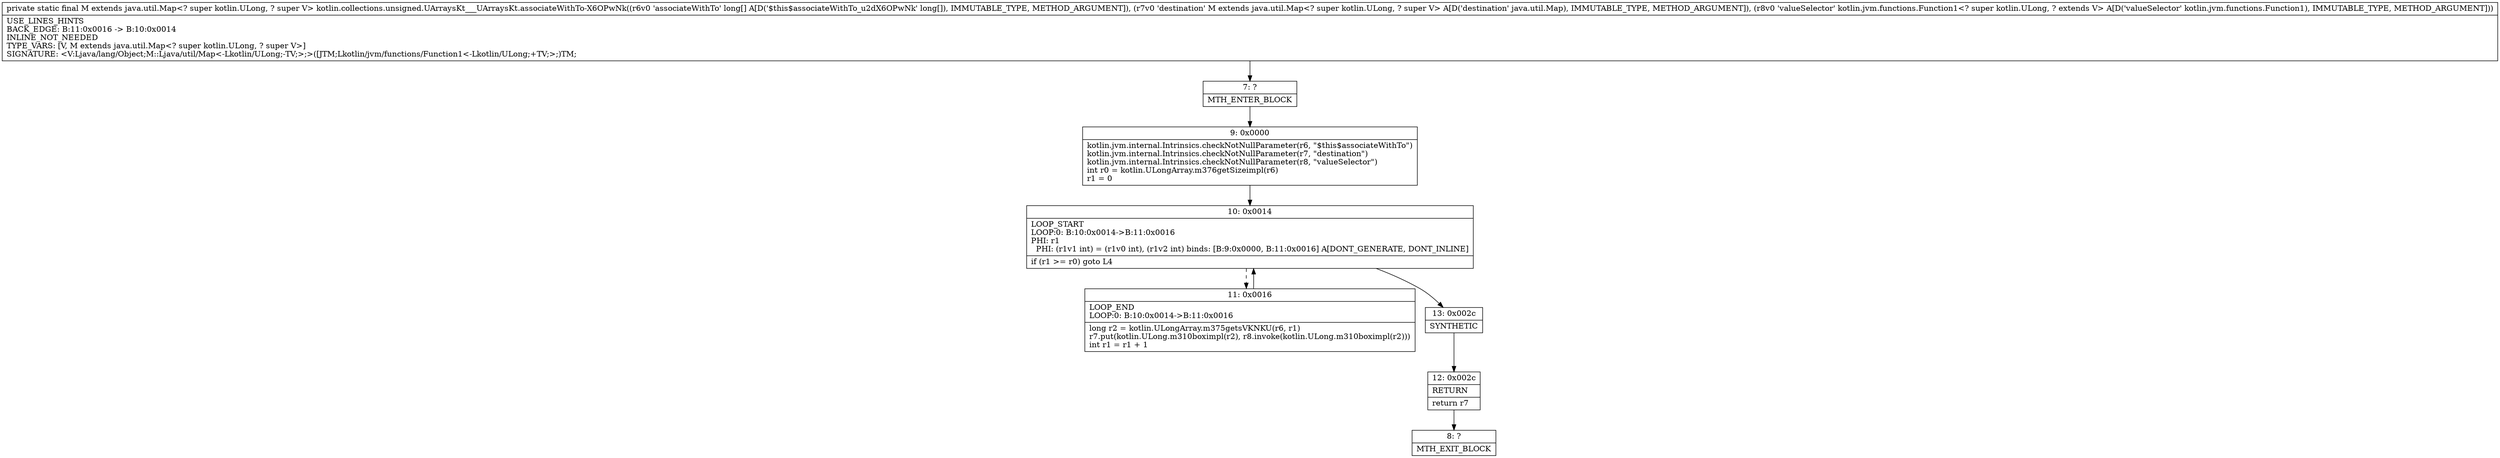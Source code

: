 digraph "CFG forkotlin.collections.unsigned.UArraysKt___UArraysKt.associateWithTo\-X6OPwNk([JLjava\/util\/Map;Lkotlin\/jvm\/functions\/Function1;)Ljava\/util\/Map;" {
Node_7 [shape=record,label="{7\:\ ?|MTH_ENTER_BLOCK\l}"];
Node_9 [shape=record,label="{9\:\ 0x0000|kotlin.jvm.internal.Intrinsics.checkNotNullParameter(r6, \"$this$associateWithTo\")\lkotlin.jvm.internal.Intrinsics.checkNotNullParameter(r7, \"destination\")\lkotlin.jvm.internal.Intrinsics.checkNotNullParameter(r8, \"valueSelector\")\lint r0 = kotlin.ULongArray.m376getSizeimpl(r6)\lr1 = 0\l}"];
Node_10 [shape=record,label="{10\:\ 0x0014|LOOP_START\lLOOP:0: B:10:0x0014\-\>B:11:0x0016\lPHI: r1 \l  PHI: (r1v1 int) = (r1v0 int), (r1v2 int) binds: [B:9:0x0000, B:11:0x0016] A[DONT_GENERATE, DONT_INLINE]\l|if (r1 \>= r0) goto L4\l}"];
Node_11 [shape=record,label="{11\:\ 0x0016|LOOP_END\lLOOP:0: B:10:0x0014\-\>B:11:0x0016\l|long r2 = kotlin.ULongArray.m375getsVKNKU(r6, r1)\lr7.put(kotlin.ULong.m310boximpl(r2), r8.invoke(kotlin.ULong.m310boximpl(r2)))\lint r1 = r1 + 1\l}"];
Node_13 [shape=record,label="{13\:\ 0x002c|SYNTHETIC\l}"];
Node_12 [shape=record,label="{12\:\ 0x002c|RETURN\l|return r7\l}"];
Node_8 [shape=record,label="{8\:\ ?|MTH_EXIT_BLOCK\l}"];
MethodNode[shape=record,label="{private static final M extends java.util.Map\<? super kotlin.ULong, ? super V\> kotlin.collections.unsigned.UArraysKt___UArraysKt.associateWithTo\-X6OPwNk((r6v0 'associateWithTo' long[] A[D('$this$associateWithTo_u2dX6OPwNk' long[]), IMMUTABLE_TYPE, METHOD_ARGUMENT]), (r7v0 'destination' M extends java.util.Map\<? super kotlin.ULong, ? super V\> A[D('destination' java.util.Map), IMMUTABLE_TYPE, METHOD_ARGUMENT]), (r8v0 'valueSelector' kotlin.jvm.functions.Function1\<? super kotlin.ULong, ? extends V\> A[D('valueSelector' kotlin.jvm.functions.Function1), IMMUTABLE_TYPE, METHOD_ARGUMENT]))  | USE_LINES_HINTS\lBACK_EDGE: B:11:0x0016 \-\> B:10:0x0014\lINLINE_NOT_NEEDED\lTYPE_VARS: [V, M extends java.util.Map\<? super kotlin.ULong, ? super V\>]\lSIGNATURE: \<V:Ljava\/lang\/Object;M::Ljava\/util\/Map\<\-Lkotlin\/ULong;\-TV;\>;\>([JTM;Lkotlin\/jvm\/functions\/Function1\<\-Lkotlin\/ULong;+TV;\>;)TM;\l}"];
MethodNode -> Node_7;Node_7 -> Node_9;
Node_9 -> Node_10;
Node_10 -> Node_11[style=dashed];
Node_10 -> Node_13;
Node_11 -> Node_10;
Node_13 -> Node_12;
Node_12 -> Node_8;
}

